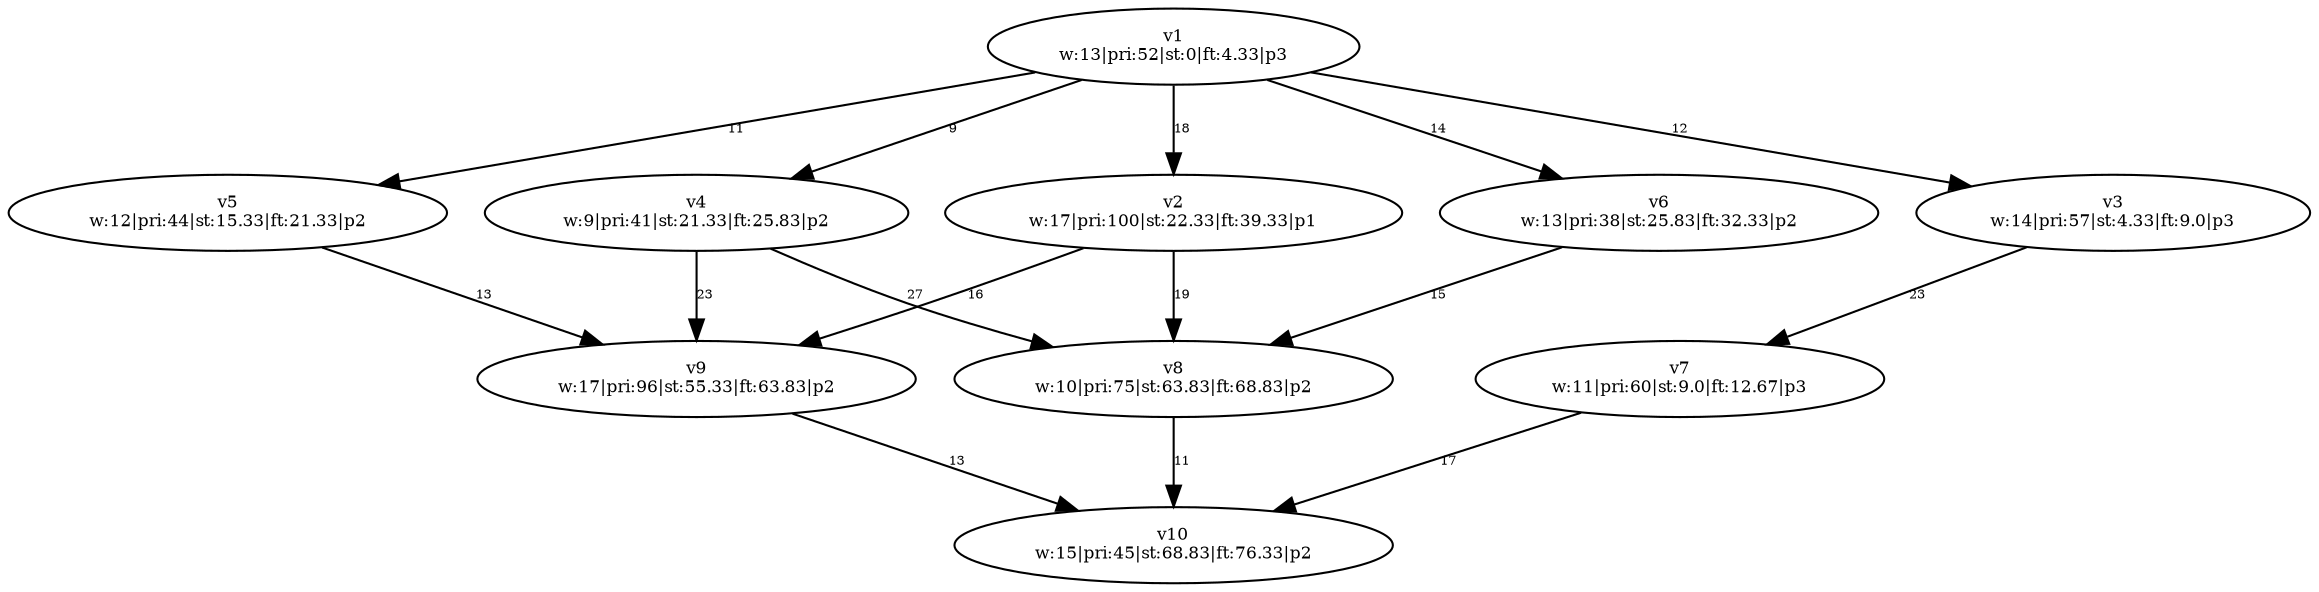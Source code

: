 digraph {
	v1 [label="v1
w:13|pri:52|st:0|ft:4.33|p3" fontsize=8.0]
	v2 [label="v2
w:17|pri:100|st:22.33|ft:39.33|p1" fontsize=8.0]
	v3 [label="v3
w:14|pri:57|st:4.33|ft:9.0|p3" fontsize=8.0]
	v5 [label="v5
w:12|pri:44|st:15.33|ft:21.33|p2" fontsize=8.0]
	v4 [label="v4
w:9|pri:41|st:21.33|ft:25.83|p2" fontsize=8.0]
	v6 [label="v6
w:13|pri:38|st:25.83|ft:32.33|p2" fontsize=8.0]
	v9 [label="v9
w:17|pri:96|st:55.33|ft:63.83|p2" fontsize=8.0]
	v8 [label="v8
w:10|pri:75|st:63.83|ft:68.83|p2" fontsize=8.0]
	v7 [label="v7
w:11|pri:60|st:9.0|ft:12.67|p3" fontsize=8.0]
	v10 [label="v10
w:15|pri:45|st:68.83|ft:76.33|p2" fontsize=8.0]
	v1 -> v2 [label=18 constraint=true fontsize=6.0]
	v1 -> v3 [label=12 constraint=true fontsize=6.0]
	v1 -> v4 [label=9 constraint=true fontsize=6.0]
	v1 -> v5 [label=11 constraint=true fontsize=6.0]
	v1 -> v6 [label=14 constraint=true fontsize=6.0]
	v2 -> v8 [label=19 constraint=true fontsize=6.0]
	v2 -> v9 [label=16 constraint=true fontsize=6.0]
	v3 -> v7 [label=23 constraint=true fontsize=6.0]
	v4 -> v8 [label=27 constraint=true fontsize=6.0]
	v4 -> v9 [label=23 constraint=true fontsize=6.0]
	v5 -> v9 [label=13 constraint=true fontsize=6.0]
	v6 -> v8 [label=15 constraint=true fontsize=6.0]
	v7 -> v10 [label=17 constraint=true fontsize=6.0]
	v8 -> v10 [label=11 constraint=true fontsize=6.0]
	v9 -> v10 [label=13 constraint=true fontsize=6.0]
}
